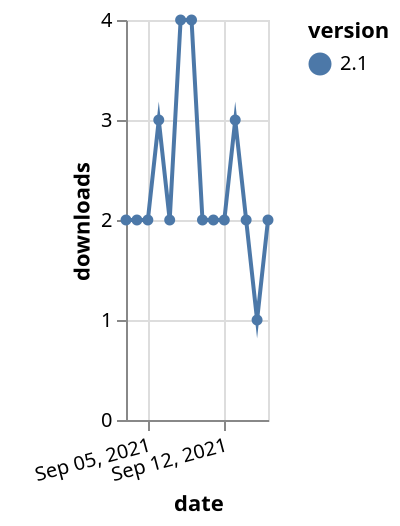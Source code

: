 {"$schema": "https://vega.github.io/schema/vega-lite/v5.json", "description": "A simple bar chart with embedded data.", "data": {"values": [{"date": "2021-09-03", "total": 3312, "delta": 2, "version": "2.1"}, {"date": "2021-09-04", "total": 3314, "delta": 2, "version": "2.1"}, {"date": "2021-09-05", "total": 3316, "delta": 2, "version": "2.1"}, {"date": "2021-09-06", "total": 3319, "delta": 3, "version": "2.1"}, {"date": "2021-09-07", "total": 3321, "delta": 2, "version": "2.1"}, {"date": "2021-09-08", "total": 3325, "delta": 4, "version": "2.1"}, {"date": "2021-09-09", "total": 3329, "delta": 4, "version": "2.1"}, {"date": "2021-09-10", "total": 3331, "delta": 2, "version": "2.1"}, {"date": "2021-09-11", "total": 3333, "delta": 2, "version": "2.1"}, {"date": "2021-09-12", "total": 3335, "delta": 2, "version": "2.1"}, {"date": "2021-09-13", "total": 3338, "delta": 3, "version": "2.1"}, {"date": "2021-09-14", "total": 3340, "delta": 2, "version": "2.1"}, {"date": "2021-09-15", "total": 3341, "delta": 1, "version": "2.1"}, {"date": "2021-09-16", "total": 3343, "delta": 2, "version": "2.1"}]}, "width": "container", "mark": {"type": "line", "point": {"filled": true}}, "encoding": {"x": {"field": "date", "type": "temporal", "timeUnit": "yearmonthdate", "title": "date", "axis": {"labelAngle": -15}}, "y": {"field": "delta", "type": "quantitative", "title": "downloads"}, "color": {"field": "version", "type": "nominal"}, "tooltip": {"field": "delta"}}}